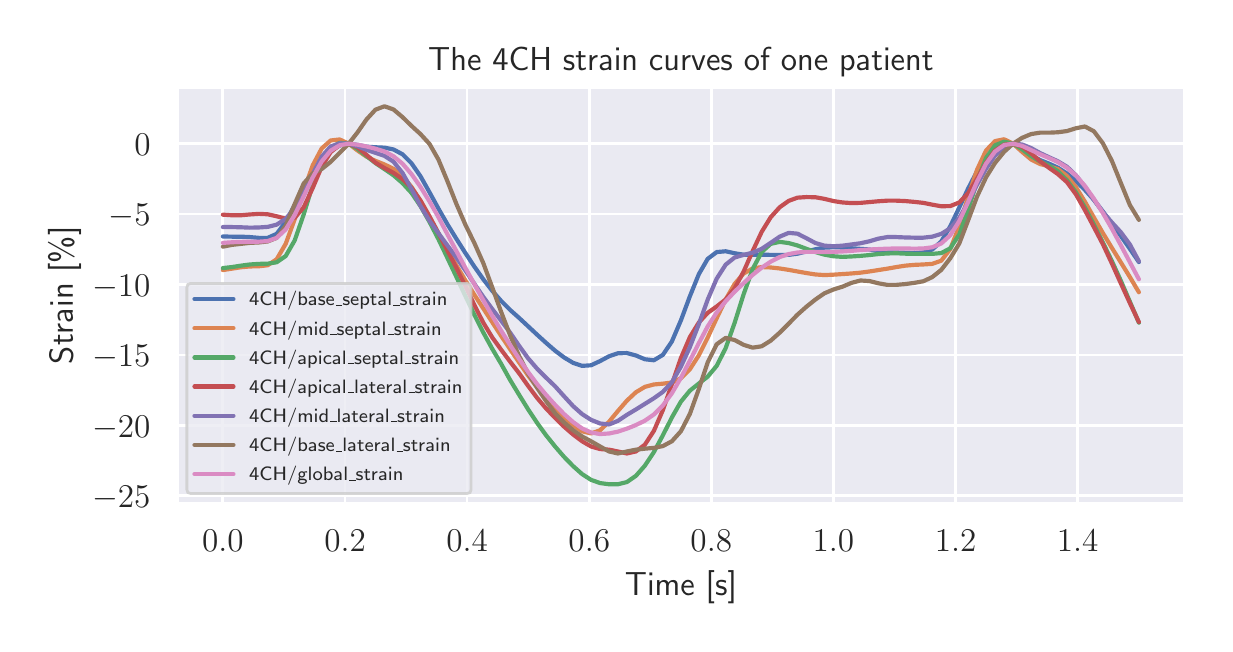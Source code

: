 \begingroup%
\makeatletter%
\begin{pgfpicture}%
\pgfpathrectangle{\pgfpointorigin}{\pgfqpoint{5.884in}{2.98in}}%
\pgfusepath{use as bounding box, clip}%
\begin{pgfscope}%
\pgfsetbuttcap%
\pgfsetmiterjoin%
\definecolor{currentfill}{rgb}{1.0,1.0,1.0}%
\pgfsetfillcolor{currentfill}%
\pgfsetlinewidth{0.0pt}%
\definecolor{currentstroke}{rgb}{1.0,1.0,1.0}%
\pgfsetstrokecolor{currentstroke}%
\pgfsetdash{}{0pt}%
\pgfpathmoveto{\pgfqpoint{0.0in}{0.0in}}%
\pgfpathlineto{\pgfqpoint{5.884in}{0.0in}}%
\pgfpathlineto{\pgfqpoint{5.884in}{2.98in}}%
\pgfpathlineto{\pgfqpoint{0.0in}{2.98in}}%
\pgfpathclose%
\pgfusepath{fill}%
\end{pgfscope}%
\begin{pgfscope}%
\pgfsetbuttcap%
\pgfsetmiterjoin%
\definecolor{currentfill}{rgb}{0.918,0.918,0.949}%
\pgfsetfillcolor{currentfill}%
\pgfsetlinewidth{0.0pt}%
\definecolor{currentstroke}{rgb}{0.0,0.0,0.0}%
\pgfsetstrokecolor{currentstroke}%
\pgfsetstrokeopacity{0.0}%
\pgfsetdash{}{0pt}%
\pgfpathmoveto{\pgfqpoint{0.747in}{0.602in}}%
\pgfpathlineto{\pgfqpoint{5.784in}{0.602in}}%
\pgfpathlineto{\pgfqpoint{5.784in}{2.681in}}%
\pgfpathlineto{\pgfqpoint{0.747in}{2.681in}}%
\pgfpathclose%
\pgfusepath{fill}%
\end{pgfscope}%
\begin{pgfscope}%
\pgfpathrectangle{\pgfqpoint{0.747in}{0.602in}}{\pgfqpoint{5.037in}{2.079in}}%
\pgfusepath{clip}%
\pgfsetroundcap%
\pgfsetroundjoin%
\pgfsetlinewidth{1.004pt}%
\definecolor{currentstroke}{rgb}{1.0,1.0,1.0}%
\pgfsetstrokecolor{currentstroke}%
\pgfsetdash{}{0pt}%
\pgfpathmoveto{\pgfqpoint{0.976in}{0.602in}}%
\pgfpathlineto{\pgfqpoint{0.976in}{2.681in}}%
\pgfusepath{stroke}%
\end{pgfscope}%
\begin{pgfscope}%
\definecolor{textcolor}{rgb}{0.15,0.15,0.15}%
\pgfsetstrokecolor{textcolor}%
\pgfsetfillcolor{textcolor}%
\pgftext[x=0.976in,y=0.47in,,top]{\color{textcolor}\sffamily\fontsize{12.0}{14.4}\selectfont \(\displaystyle 0.0\)}%
\end{pgfscope}%
\begin{pgfscope}%
\pgfpathrectangle{\pgfqpoint{0.747in}{0.602in}}{\pgfqpoint{5.037in}{2.079in}}%
\pgfusepath{clip}%
\pgfsetroundcap%
\pgfsetroundjoin%
\pgfsetlinewidth{1.004pt}%
\definecolor{currentstroke}{rgb}{1.0,1.0,1.0}%
\pgfsetstrokecolor{currentstroke}%
\pgfsetdash{}{0pt}%
\pgfpathmoveto{\pgfqpoint{1.587in}{0.602in}}%
\pgfpathlineto{\pgfqpoint{1.587in}{2.681in}}%
\pgfusepath{stroke}%
\end{pgfscope}%
\begin{pgfscope}%
\definecolor{textcolor}{rgb}{0.15,0.15,0.15}%
\pgfsetstrokecolor{textcolor}%
\pgfsetfillcolor{textcolor}%
\pgftext[x=1.587in,y=0.47in,,top]{\color{textcolor}\sffamily\fontsize{12.0}{14.4}\selectfont \(\displaystyle 0.2\)}%
\end{pgfscope}%
\begin{pgfscope}%
\pgfpathrectangle{\pgfqpoint{0.747in}{0.602in}}{\pgfqpoint{5.037in}{2.079in}}%
\pgfusepath{clip}%
\pgfsetroundcap%
\pgfsetroundjoin%
\pgfsetlinewidth{1.004pt}%
\definecolor{currentstroke}{rgb}{1.0,1.0,1.0}%
\pgfsetstrokecolor{currentstroke}%
\pgfsetdash{}{0pt}%
\pgfpathmoveto{\pgfqpoint{2.197in}{0.602in}}%
\pgfpathlineto{\pgfqpoint{2.197in}{2.681in}}%
\pgfusepath{stroke}%
\end{pgfscope}%
\begin{pgfscope}%
\definecolor{textcolor}{rgb}{0.15,0.15,0.15}%
\pgfsetstrokecolor{textcolor}%
\pgfsetfillcolor{textcolor}%
\pgftext[x=2.197in,y=0.47in,,top]{\color{textcolor}\sffamily\fontsize{12.0}{14.4}\selectfont \(\displaystyle 0.4\)}%
\end{pgfscope}%
\begin{pgfscope}%
\pgfpathrectangle{\pgfqpoint{0.747in}{0.602in}}{\pgfqpoint{5.037in}{2.079in}}%
\pgfusepath{clip}%
\pgfsetroundcap%
\pgfsetroundjoin%
\pgfsetlinewidth{1.004pt}%
\definecolor{currentstroke}{rgb}{1.0,1.0,1.0}%
\pgfsetstrokecolor{currentstroke}%
\pgfsetdash{}{0pt}%
\pgfpathmoveto{\pgfqpoint{2.808in}{0.602in}}%
\pgfpathlineto{\pgfqpoint{2.808in}{2.681in}}%
\pgfusepath{stroke}%
\end{pgfscope}%
\begin{pgfscope}%
\definecolor{textcolor}{rgb}{0.15,0.15,0.15}%
\pgfsetstrokecolor{textcolor}%
\pgfsetfillcolor{textcolor}%
\pgftext[x=2.808in,y=0.47in,,top]{\color{textcolor}\sffamily\fontsize{12.0}{14.4}\selectfont \(\displaystyle 0.6\)}%
\end{pgfscope}%
\begin{pgfscope}%
\pgfpathrectangle{\pgfqpoint{0.747in}{0.602in}}{\pgfqpoint{5.037in}{2.079in}}%
\pgfusepath{clip}%
\pgfsetroundcap%
\pgfsetroundjoin%
\pgfsetlinewidth{1.004pt}%
\definecolor{currentstroke}{rgb}{1.0,1.0,1.0}%
\pgfsetstrokecolor{currentstroke}%
\pgfsetdash{}{0pt}%
\pgfpathmoveto{\pgfqpoint{3.418in}{0.602in}}%
\pgfpathlineto{\pgfqpoint{3.418in}{2.681in}}%
\pgfusepath{stroke}%
\end{pgfscope}%
\begin{pgfscope}%
\definecolor{textcolor}{rgb}{0.15,0.15,0.15}%
\pgfsetstrokecolor{textcolor}%
\pgfsetfillcolor{textcolor}%
\pgftext[x=3.418in,y=0.47in,,top]{\color{textcolor}\sffamily\fontsize{12.0}{14.4}\selectfont \(\displaystyle 0.8\)}%
\end{pgfscope}%
\begin{pgfscope}%
\pgfpathrectangle{\pgfqpoint{0.747in}{0.602in}}{\pgfqpoint{5.037in}{2.079in}}%
\pgfusepath{clip}%
\pgfsetroundcap%
\pgfsetroundjoin%
\pgfsetlinewidth{1.004pt}%
\definecolor{currentstroke}{rgb}{1.0,1.0,1.0}%
\pgfsetstrokecolor{currentstroke}%
\pgfsetdash{}{0pt}%
\pgfpathmoveto{\pgfqpoint{4.029in}{0.602in}}%
\pgfpathlineto{\pgfqpoint{4.029in}{2.681in}}%
\pgfusepath{stroke}%
\end{pgfscope}%
\begin{pgfscope}%
\definecolor{textcolor}{rgb}{0.15,0.15,0.15}%
\pgfsetstrokecolor{textcolor}%
\pgfsetfillcolor{textcolor}%
\pgftext[x=4.029in,y=0.47in,,top]{\color{textcolor}\sffamily\fontsize{12.0}{14.4}\selectfont \(\displaystyle 1.0\)}%
\end{pgfscope}%
\begin{pgfscope}%
\pgfpathrectangle{\pgfqpoint{0.747in}{0.602in}}{\pgfqpoint{5.037in}{2.079in}}%
\pgfusepath{clip}%
\pgfsetroundcap%
\pgfsetroundjoin%
\pgfsetlinewidth{1.004pt}%
\definecolor{currentstroke}{rgb}{1.0,1.0,1.0}%
\pgfsetstrokecolor{currentstroke}%
\pgfsetdash{}{0pt}%
\pgfpathmoveto{\pgfqpoint{4.64in}{0.602in}}%
\pgfpathlineto{\pgfqpoint{4.64in}{2.681in}}%
\pgfusepath{stroke}%
\end{pgfscope}%
\begin{pgfscope}%
\definecolor{textcolor}{rgb}{0.15,0.15,0.15}%
\pgfsetstrokecolor{textcolor}%
\pgfsetfillcolor{textcolor}%
\pgftext[x=4.64in,y=0.47in,,top]{\color{textcolor}\sffamily\fontsize{12.0}{14.4}\selectfont \(\displaystyle 1.2\)}%
\end{pgfscope}%
\begin{pgfscope}%
\pgfpathrectangle{\pgfqpoint{0.747in}{0.602in}}{\pgfqpoint{5.037in}{2.079in}}%
\pgfusepath{clip}%
\pgfsetroundcap%
\pgfsetroundjoin%
\pgfsetlinewidth{1.004pt}%
\definecolor{currentstroke}{rgb}{1.0,1.0,1.0}%
\pgfsetstrokecolor{currentstroke}%
\pgfsetdash{}{0pt}%
\pgfpathmoveto{\pgfqpoint{5.25in}{0.602in}}%
\pgfpathlineto{\pgfqpoint{5.25in}{2.681in}}%
\pgfusepath{stroke}%
\end{pgfscope}%
\begin{pgfscope}%
\definecolor{textcolor}{rgb}{0.15,0.15,0.15}%
\pgfsetstrokecolor{textcolor}%
\pgfsetfillcolor{textcolor}%
\pgftext[x=5.25in,y=0.47in,,top]{\color{textcolor}\sffamily\fontsize{12.0}{14.4}\selectfont \(\displaystyle 1.4\)}%
\end{pgfscope}%
\begin{pgfscope}%
\definecolor{textcolor}{rgb}{0.15,0.15,0.15}%
\pgfsetstrokecolor{textcolor}%
\pgfsetfillcolor{textcolor}%
\pgftext[x=3.266in,y=0.267in,,top]{\color{textcolor}\sffamily\fontsize{12.0}{14.4}\selectfont Time [s]}%
\end{pgfscope}%
\begin{pgfscope}%
\pgfpathrectangle{\pgfqpoint{0.747in}{0.602in}}{\pgfqpoint{5.037in}{2.079in}}%
\pgfusepath{clip}%
\pgfsetroundcap%
\pgfsetroundjoin%
\pgfsetlinewidth{1.004pt}%
\definecolor{currentstroke}{rgb}{1.0,1.0,1.0}%
\pgfsetstrokecolor{currentstroke}%
\pgfsetdash{}{0pt}%
\pgfpathmoveto{\pgfqpoint{0.747in}{0.639in}}%
\pgfpathlineto{\pgfqpoint{5.784in}{0.639in}}%
\pgfusepath{stroke}%
\end{pgfscope}%
\begin{pgfscope}%
\definecolor{textcolor}{rgb}{0.15,0.15,0.15}%
\pgfsetstrokecolor{textcolor}%
\pgfsetfillcolor{textcolor}%
\pgftext[x=0.322in,y=0.581in,left,base]{\color{textcolor}\sffamily\fontsize{12.0}{14.4}\selectfont \(\displaystyle -25\)}%
\end{pgfscope}%
\begin{pgfscope}%
\pgfpathrectangle{\pgfqpoint{0.747in}{0.602in}}{\pgfqpoint{5.037in}{2.079in}}%
\pgfusepath{clip}%
\pgfsetroundcap%
\pgfsetroundjoin%
\pgfsetlinewidth{1.004pt}%
\definecolor{currentstroke}{rgb}{1.0,1.0,1.0}%
\pgfsetstrokecolor{currentstroke}%
\pgfsetdash{}{0pt}%
\pgfpathmoveto{\pgfqpoint{0.747in}{0.991in}}%
\pgfpathlineto{\pgfqpoint{5.784in}{0.991in}}%
\pgfusepath{stroke}%
\end{pgfscope}%
\begin{pgfscope}%
\definecolor{textcolor}{rgb}{0.15,0.15,0.15}%
\pgfsetstrokecolor{textcolor}%
\pgfsetfillcolor{textcolor}%
\pgftext[x=0.322in,y=0.933in,left,base]{\color{textcolor}\sffamily\fontsize{12.0}{14.4}\selectfont \(\displaystyle -20\)}%
\end{pgfscope}%
\begin{pgfscope}%
\pgfpathrectangle{\pgfqpoint{0.747in}{0.602in}}{\pgfqpoint{5.037in}{2.079in}}%
\pgfusepath{clip}%
\pgfsetroundcap%
\pgfsetroundjoin%
\pgfsetlinewidth{1.004pt}%
\definecolor{currentstroke}{rgb}{1.0,1.0,1.0}%
\pgfsetstrokecolor{currentstroke}%
\pgfsetdash{}{0pt}%
\pgfpathmoveto{\pgfqpoint{0.747in}{1.343in}}%
\pgfpathlineto{\pgfqpoint{5.784in}{1.343in}}%
\pgfusepath{stroke}%
\end{pgfscope}%
\begin{pgfscope}%
\definecolor{textcolor}{rgb}{0.15,0.15,0.15}%
\pgfsetstrokecolor{textcolor}%
\pgfsetfillcolor{textcolor}%
\pgftext[x=0.322in,y=1.286in,left,base]{\color{textcolor}\sffamily\fontsize{12.0}{14.4}\selectfont \(\displaystyle -15\)}%
\end{pgfscope}%
\begin{pgfscope}%
\pgfpathrectangle{\pgfqpoint{0.747in}{0.602in}}{\pgfqpoint{5.037in}{2.079in}}%
\pgfusepath{clip}%
\pgfsetroundcap%
\pgfsetroundjoin%
\pgfsetlinewidth{1.004pt}%
\definecolor{currentstroke}{rgb}{1.0,1.0,1.0}%
\pgfsetstrokecolor{currentstroke}%
\pgfsetdash{}{0pt}%
\pgfpathmoveto{\pgfqpoint{0.747in}{1.696in}}%
\pgfpathlineto{\pgfqpoint{5.784in}{1.696in}}%
\pgfusepath{stroke}%
\end{pgfscope}%
\begin{pgfscope}%
\definecolor{textcolor}{rgb}{0.15,0.15,0.15}%
\pgfsetstrokecolor{textcolor}%
\pgfsetfillcolor{textcolor}%
\pgftext[x=0.322in,y=1.638in,left,base]{\color{textcolor}\sffamily\fontsize{12.0}{14.4}\selectfont \(\displaystyle -10\)}%
\end{pgfscope}%
\begin{pgfscope}%
\pgfpathrectangle{\pgfqpoint{0.747in}{0.602in}}{\pgfqpoint{5.037in}{2.079in}}%
\pgfusepath{clip}%
\pgfsetroundcap%
\pgfsetroundjoin%
\pgfsetlinewidth{1.004pt}%
\definecolor{currentstroke}{rgb}{1.0,1.0,1.0}%
\pgfsetstrokecolor{currentstroke}%
\pgfsetdash{}{0pt}%
\pgfpathmoveto{\pgfqpoint{0.747in}{2.048in}}%
\pgfpathlineto{\pgfqpoint{5.784in}{2.048in}}%
\pgfusepath{stroke}%
\end{pgfscope}%
\begin{pgfscope}%
\definecolor{textcolor}{rgb}{0.15,0.15,0.15}%
\pgfsetstrokecolor{textcolor}%
\pgfsetfillcolor{textcolor}%
\pgftext[x=0.404in,y=1.99in,left,base]{\color{textcolor}\sffamily\fontsize{12.0}{14.4}\selectfont \(\displaystyle -5\)}%
\end{pgfscope}%
\begin{pgfscope}%
\pgfpathrectangle{\pgfqpoint{0.747in}{0.602in}}{\pgfqpoint{5.037in}{2.079in}}%
\pgfusepath{clip}%
\pgfsetroundcap%
\pgfsetroundjoin%
\pgfsetlinewidth{1.004pt}%
\definecolor{currentstroke}{rgb}{1.0,1.0,1.0}%
\pgfsetstrokecolor{currentstroke}%
\pgfsetdash{}{0pt}%
\pgfpathmoveto{\pgfqpoint{0.747in}{2.4in}}%
\pgfpathlineto{\pgfqpoint{5.784in}{2.4in}}%
\pgfusepath{stroke}%
\end{pgfscope}%
\begin{pgfscope}%
\definecolor{textcolor}{rgb}{0.15,0.15,0.15}%
\pgfsetstrokecolor{textcolor}%
\pgfsetfillcolor{textcolor}%
\pgftext[x=0.533in,y=2.342in,left,base]{\color{textcolor}\sffamily\fontsize{12.0}{14.4}\selectfont \(\displaystyle 0\)}%
\end{pgfscope}%
\begin{pgfscope}%
\definecolor{textcolor}{rgb}{0.15,0.15,0.15}%
\pgfsetstrokecolor{textcolor}%
\pgfsetfillcolor{textcolor}%
\pgftext[x=0.267in,y=1.642in,,bottom,rotate=90.0]{\color{textcolor}\sffamily\fontsize{12.0}{14.4}\selectfont Strain [\%]}%
\end{pgfscope}%
\begin{pgfscope}%
\pgfpathrectangle{\pgfqpoint{0.747in}{0.602in}}{\pgfqpoint{5.037in}{2.079in}}%
\pgfusepath{clip}%
\pgfsetroundcap%
\pgfsetroundjoin%
\pgfsetlinewidth{1.506pt}%
\definecolor{currentstroke}{rgb}{0.298,0.447,0.69}%
\pgfsetstrokecolor{currentstroke}%
\pgfsetdash{}{0pt}%
\pgfpathmoveto{\pgfqpoint{0.976in}{1.936in}}%
\pgfpathlineto{\pgfqpoint{1.021in}{1.935in}}%
\pgfpathlineto{\pgfqpoint{1.066in}{1.935in}}%
\pgfpathlineto{\pgfqpoint{1.111in}{1.933in}}%
\pgfpathlineto{\pgfqpoint{1.156in}{1.929in}}%
\pgfpathlineto{\pgfqpoint{1.2in}{1.929in}}%
\pgfpathlineto{\pgfqpoint{1.245in}{1.949in}}%
\pgfpathlineto{\pgfqpoint{1.29in}{2.009in}}%
\pgfpathlineto{\pgfqpoint{1.335in}{2.093in}}%
\pgfpathlineto{\pgfqpoint{1.38in}{2.177in}}%
\pgfpathlineto{\pgfqpoint{1.425in}{2.254in}}%
\pgfpathlineto{\pgfqpoint{1.47in}{2.319in}}%
\pgfpathlineto{\pgfqpoint{1.515in}{2.365in}}%
\pgfpathlineto{\pgfqpoint{1.56in}{2.391in}}%
\pgfpathlineto{\pgfqpoint{1.605in}{2.4in}}%
\pgfpathlineto{\pgfqpoint{1.649in}{2.394in}}%
\pgfpathlineto{\pgfqpoint{1.694in}{2.385in}}%
\pgfpathlineto{\pgfqpoint{1.739in}{2.382in}}%
\pgfpathlineto{\pgfqpoint{1.784in}{2.38in}}%
\pgfpathlineto{\pgfqpoint{1.829in}{2.371in}}%
\pgfpathlineto{\pgfqpoint{1.874in}{2.347in}}%
\pgfpathlineto{\pgfqpoint{1.919in}{2.302in}}%
\pgfpathlineto{\pgfqpoint{1.964in}{2.237in}}%
\pgfpathlineto{\pgfqpoint{2.009in}{2.157in}}%
\pgfpathlineto{\pgfqpoint{2.054in}{2.075in}}%
\pgfpathlineto{\pgfqpoint{2.098in}{1.998in}}%
\pgfpathlineto{\pgfqpoint{2.143in}{1.925in}}%
\pgfpathlineto{\pgfqpoint{2.188in}{1.854in}}%
\pgfpathlineto{\pgfqpoint{2.233in}{1.786in}}%
\pgfpathlineto{\pgfqpoint{2.278in}{1.722in}}%
\pgfpathlineto{\pgfqpoint{2.323in}{1.664in}}%
\pgfpathlineto{\pgfqpoint{2.368in}{1.613in}}%
\pgfpathlineto{\pgfqpoint{2.413in}{1.568in}}%
\pgfpathlineto{\pgfqpoint{2.458in}{1.528in}}%
\pgfpathlineto{\pgfqpoint{2.502in}{1.487in}}%
\pgfpathlineto{\pgfqpoint{2.547in}{1.445in}}%
\pgfpathlineto{\pgfqpoint{2.592in}{1.404in}}%
\pgfpathlineto{\pgfqpoint{2.637in}{1.365in}}%
\pgfpathlineto{\pgfqpoint{2.682in}{1.331in}}%
\pgfpathlineto{\pgfqpoint{2.727in}{1.304in}}%
\pgfpathlineto{\pgfqpoint{2.772in}{1.289in}}%
\pgfpathlineto{\pgfqpoint{2.817in}{1.292in}}%
\pgfpathlineto{\pgfqpoint{2.862in}{1.313in}}%
\pgfpathlineto{\pgfqpoint{2.907in}{1.337in}}%
\pgfpathlineto{\pgfqpoint{2.951in}{1.352in}}%
\pgfpathlineto{\pgfqpoint{2.996in}{1.353in}}%
\pgfpathlineto{\pgfqpoint{3.041in}{1.341in}}%
\pgfpathlineto{\pgfqpoint{3.086in}{1.322in}}%
\pgfpathlineto{\pgfqpoint{3.131in}{1.317in}}%
\pgfpathlineto{\pgfqpoint{3.176in}{1.344in}}%
\pgfpathlineto{\pgfqpoint{3.221in}{1.411in}}%
\pgfpathlineto{\pgfqpoint{3.266in}{1.516in}}%
\pgfpathlineto{\pgfqpoint{3.311in}{1.637in}}%
\pgfpathlineto{\pgfqpoint{3.356in}{1.748in}}%
\pgfpathlineto{\pgfqpoint{3.4in}{1.824in}}%
\pgfpathlineto{\pgfqpoint{3.445in}{1.858in}}%
\pgfpathlineto{\pgfqpoint{3.49in}{1.862in}}%
\pgfpathlineto{\pgfqpoint{3.535in}{1.852in}}%
\pgfpathlineto{\pgfqpoint{3.58in}{1.845in}}%
\pgfpathlineto{\pgfqpoint{3.625in}{1.845in}}%
\pgfpathlineto{\pgfqpoint{3.67in}{1.845in}}%
\pgfpathlineto{\pgfqpoint{3.715in}{1.844in}}%
\pgfpathlineto{\pgfqpoint{3.76in}{1.843in}}%
\pgfpathlineto{\pgfqpoint{3.805in}{1.844in}}%
\pgfpathlineto{\pgfqpoint{3.849in}{1.85in}}%
\pgfpathlineto{\pgfqpoint{3.894in}{1.861in}}%
\pgfpathlineto{\pgfqpoint{3.939in}{1.872in}}%
\pgfpathlineto{\pgfqpoint{3.984in}{1.88in}}%
\pgfpathlineto{\pgfqpoint{4.029in}{1.882in}}%
\pgfpathlineto{\pgfqpoint{4.074in}{1.881in}}%
\pgfpathlineto{\pgfqpoint{4.119in}{1.877in}}%
\pgfpathlineto{\pgfqpoint{4.164in}{1.874in}}%
\pgfpathlineto{\pgfqpoint{4.209in}{1.871in}}%
\pgfpathlineto{\pgfqpoint{4.253in}{1.862in}}%
\pgfpathlineto{\pgfqpoint{4.298in}{1.856in}}%
\pgfpathlineto{\pgfqpoint{4.343in}{1.856in}}%
\pgfpathlineto{\pgfqpoint{4.388in}{1.854in}}%
\pgfpathlineto{\pgfqpoint{4.433in}{1.852in}}%
\pgfpathlineto{\pgfqpoint{4.478in}{1.856in}}%
\pgfpathlineto{\pgfqpoint{4.523in}{1.871in}}%
\pgfpathlineto{\pgfqpoint{4.568in}{1.911in}}%
\pgfpathlineto{\pgfqpoint{4.613in}{1.987in}}%
\pgfpathlineto{\pgfqpoint{4.658in}{2.081in}}%
\pgfpathlineto{\pgfqpoint{4.702in}{2.175in}}%
\pgfpathlineto{\pgfqpoint{4.747in}{2.262in}}%
\pgfpathlineto{\pgfqpoint{4.792in}{2.332in}}%
\pgfpathlineto{\pgfqpoint{4.837in}{2.374in}}%
\pgfpathlineto{\pgfqpoint{4.882in}{2.397in}}%
\pgfpathlineto{\pgfqpoint{4.927in}{2.4in}}%
\pgfpathlineto{\pgfqpoint{4.972in}{2.376in}}%
\pgfpathlineto{\pgfqpoint{5.017in}{2.343in}}%
\pgfpathlineto{\pgfqpoint{5.062in}{2.318in}}%
\pgfpathlineto{\pgfqpoint{5.107in}{2.3in}}%
\pgfpathlineto{\pgfqpoint{5.151in}{2.28in}}%
\pgfpathlineto{\pgfqpoint{5.196in}{2.251in}}%
\pgfpathlineto{\pgfqpoint{5.241in}{2.213in}}%
\pgfpathlineto{\pgfqpoint{5.286in}{2.169in}}%
\pgfpathlineto{\pgfqpoint{5.331in}{2.119in}}%
\pgfpathlineto{\pgfqpoint{5.376in}{2.061in}}%
\pgfpathlineto{\pgfqpoint{5.421in}{2.0in}}%
\pgfpathlineto{\pgfqpoint{5.466in}{1.938in}}%
\pgfpathlineto{\pgfqpoint{5.511in}{1.874in}}%
\pgfpathlineto{\pgfqpoint{5.556in}{1.808in}}%
\pgfusepath{stroke}%
\end{pgfscope}%
\begin{pgfscope}%
\pgfpathrectangle{\pgfqpoint{0.747in}{0.602in}}{\pgfqpoint{5.037in}{2.079in}}%
\pgfusepath{clip}%
\pgfsetroundcap%
\pgfsetroundjoin%
\pgfsetlinewidth{1.506pt}%
\definecolor{currentstroke}{rgb}{0.867,0.518,0.322}%
\pgfsetstrokecolor{currentstroke}%
\pgfsetdash{}{0pt}%
\pgfpathmoveto{\pgfqpoint{0.976in}{1.768in}}%
\pgfpathlineto{\pgfqpoint{1.021in}{1.775in}}%
\pgfpathlineto{\pgfqpoint{1.066in}{1.782in}}%
\pgfpathlineto{\pgfqpoint{1.111in}{1.786in}}%
\pgfpathlineto{\pgfqpoint{1.156in}{1.787in}}%
\pgfpathlineto{\pgfqpoint{1.2in}{1.792in}}%
\pgfpathlineto{\pgfqpoint{1.245in}{1.822in}}%
\pgfpathlineto{\pgfqpoint{1.29in}{1.899in}}%
\pgfpathlineto{\pgfqpoint{1.335in}{2.022in}}%
\pgfpathlineto{\pgfqpoint{1.38in}{2.164in}}%
\pgfpathlineto{\pgfqpoint{1.425in}{2.291in}}%
\pgfpathlineto{\pgfqpoint{1.47in}{2.376in}}%
\pgfpathlineto{\pgfqpoint{1.515in}{2.416in}}%
\pgfpathlineto{\pgfqpoint{1.56in}{2.421in}}%
\pgfpathlineto{\pgfqpoint{1.605in}{2.4in}}%
\pgfpathlineto{\pgfqpoint{1.649in}{2.366in}}%
\pgfpathlineto{\pgfqpoint{1.694in}{2.335in}}%
\pgfpathlineto{\pgfqpoint{1.739in}{2.314in}}%
\pgfpathlineto{\pgfqpoint{1.784in}{2.296in}}%
\pgfpathlineto{\pgfqpoint{1.829in}{2.274in}}%
\pgfpathlineto{\pgfqpoint{1.874in}{2.238in}}%
\pgfpathlineto{\pgfqpoint{1.919in}{2.184in}}%
\pgfpathlineto{\pgfqpoint{1.964in}{2.113in}}%
\pgfpathlineto{\pgfqpoint{2.009in}{2.033in}}%
\pgfpathlineto{\pgfqpoint{2.054in}{1.951in}}%
\pgfpathlineto{\pgfqpoint{2.098in}{1.87in}}%
\pgfpathlineto{\pgfqpoint{2.143in}{1.792in}}%
\pgfpathlineto{\pgfqpoint{2.188in}{1.717in}}%
\pgfpathlineto{\pgfqpoint{2.233in}{1.645in}}%
\pgfpathlineto{\pgfqpoint{2.278in}{1.576in}}%
\pgfpathlineto{\pgfqpoint{2.323in}{1.507in}}%
\pgfpathlineto{\pgfqpoint{2.368in}{1.438in}}%
\pgfpathlineto{\pgfqpoint{2.413in}{1.371in}}%
\pgfpathlineto{\pgfqpoint{2.458in}{1.305in}}%
\pgfpathlineto{\pgfqpoint{2.502in}{1.241in}}%
\pgfpathlineto{\pgfqpoint{2.547in}{1.182in}}%
\pgfpathlineto{\pgfqpoint{2.592in}{1.128in}}%
\pgfpathlineto{\pgfqpoint{2.637in}{1.077in}}%
\pgfpathlineto{\pgfqpoint{2.682in}{1.031in}}%
\pgfpathlineto{\pgfqpoint{2.727in}{0.991in}}%
\pgfpathlineto{\pgfqpoint{2.772in}{0.962in}}%
\pgfpathlineto{\pgfqpoint{2.817in}{0.951in}}%
\pgfpathlineto{\pgfqpoint{2.862in}{0.967in}}%
\pgfpathlineto{\pgfqpoint{2.907in}{1.01in}}%
\pgfpathlineto{\pgfqpoint{2.951in}{1.063in}}%
\pgfpathlineto{\pgfqpoint{2.996in}{1.115in}}%
\pgfpathlineto{\pgfqpoint{3.041in}{1.157in}}%
\pgfpathlineto{\pgfqpoint{3.086in}{1.184in}}%
\pgfpathlineto{\pgfqpoint{3.131in}{1.196in}}%
\pgfpathlineto{\pgfqpoint{3.176in}{1.2in}}%
\pgfpathlineto{\pgfqpoint{3.221in}{1.206in}}%
\pgfpathlineto{\pgfqpoint{3.266in}{1.227in}}%
\pgfpathlineto{\pgfqpoint{3.311in}{1.272in}}%
\pgfpathlineto{\pgfqpoint{3.356in}{1.342in}}%
\pgfpathlineto{\pgfqpoint{3.4in}{1.43in}}%
\pgfpathlineto{\pgfqpoint{3.445in}{1.527in}}%
\pgfpathlineto{\pgfqpoint{3.49in}{1.621in}}%
\pgfpathlineto{\pgfqpoint{3.535in}{1.699in}}%
\pgfpathlineto{\pgfqpoint{3.58in}{1.751in}}%
\pgfpathlineto{\pgfqpoint{3.625in}{1.776in}}%
\pgfpathlineto{\pgfqpoint{3.67in}{1.783in}}%
\pgfpathlineto{\pgfqpoint{3.715in}{1.781in}}%
\pgfpathlineto{\pgfqpoint{3.76in}{1.776in}}%
\pgfpathlineto{\pgfqpoint{3.805in}{1.769in}}%
\pgfpathlineto{\pgfqpoint{3.849in}{1.761in}}%
\pgfpathlineto{\pgfqpoint{3.894in}{1.753in}}%
\pgfpathlineto{\pgfqpoint{3.939in}{1.746in}}%
\pgfpathlineto{\pgfqpoint{3.984in}{1.743in}}%
\pgfpathlineto{\pgfqpoint{4.029in}{1.745in}}%
\pgfpathlineto{\pgfqpoint{4.074in}{1.748in}}%
\pgfpathlineto{\pgfqpoint{4.119in}{1.751in}}%
\pgfpathlineto{\pgfqpoint{4.164in}{1.755in}}%
\pgfpathlineto{\pgfqpoint{4.209in}{1.761in}}%
\pgfpathlineto{\pgfqpoint{4.253in}{1.768in}}%
\pgfpathlineto{\pgfqpoint{4.298in}{1.775in}}%
\pgfpathlineto{\pgfqpoint{4.343in}{1.783in}}%
\pgfpathlineto{\pgfqpoint{4.388in}{1.79in}}%
\pgfpathlineto{\pgfqpoint{4.433in}{1.794in}}%
\pgfpathlineto{\pgfqpoint{4.478in}{1.796in}}%
\pgfpathlineto{\pgfqpoint{4.523in}{1.799in}}%
\pgfpathlineto{\pgfqpoint{4.568in}{1.815in}}%
\pgfpathlineto{\pgfqpoint{4.613in}{1.873in}}%
\pgfpathlineto{\pgfqpoint{4.658in}{1.988in}}%
\pgfpathlineto{\pgfqpoint{4.702in}{2.134in}}%
\pgfpathlineto{\pgfqpoint{4.747in}{2.27in}}%
\pgfpathlineto{\pgfqpoint{4.792in}{2.366in}}%
\pgfpathlineto{\pgfqpoint{4.837in}{2.413in}}%
\pgfpathlineto{\pgfqpoint{4.882in}{2.422in}}%
\pgfpathlineto{\pgfqpoint{4.927in}{2.4in}}%
\pgfpathlineto{\pgfqpoint{4.972in}{2.359in}}%
\pgfpathlineto{\pgfqpoint{5.017in}{2.321in}}%
\pgfpathlineto{\pgfqpoint{5.062in}{2.298in}}%
\pgfpathlineto{\pgfqpoint{5.107in}{2.287in}}%
\pgfpathlineto{\pgfqpoint{5.151in}{2.273in}}%
\pgfpathlineto{\pgfqpoint{5.196in}{2.239in}}%
\pgfpathlineto{\pgfqpoint{5.241in}{2.183in}}%
\pgfpathlineto{\pgfqpoint{5.286in}{2.11in}}%
\pgfpathlineto{\pgfqpoint{5.331in}{2.031in}}%
\pgfpathlineto{\pgfqpoint{5.376in}{1.953in}}%
\pgfpathlineto{\pgfqpoint{5.421in}{1.879in}}%
\pgfpathlineto{\pgfqpoint{5.466in}{1.806in}}%
\pgfpathlineto{\pgfqpoint{5.511in}{1.733in}}%
\pgfpathlineto{\pgfqpoint{5.556in}{1.657in}}%
\pgfusepath{stroke}%
\end{pgfscope}%
\begin{pgfscope}%
\pgfpathrectangle{\pgfqpoint{0.747in}{0.602in}}{\pgfqpoint{5.037in}{2.079in}}%
\pgfusepath{clip}%
\pgfsetroundcap%
\pgfsetroundjoin%
\pgfsetlinewidth{1.506pt}%
\definecolor{currentstroke}{rgb}{0.333,0.659,0.408}%
\pgfsetstrokecolor{currentstroke}%
\pgfsetdash{}{0pt}%
\pgfpathmoveto{\pgfqpoint{0.976in}{1.778in}}%
\pgfpathlineto{\pgfqpoint{1.021in}{1.783in}}%
\pgfpathlineto{\pgfqpoint{1.066in}{1.79in}}%
\pgfpathlineto{\pgfqpoint{1.111in}{1.796in}}%
\pgfpathlineto{\pgfqpoint{1.156in}{1.799in}}%
\pgfpathlineto{\pgfqpoint{1.2in}{1.8in}}%
\pgfpathlineto{\pgfqpoint{1.245in}{1.807in}}%
\pgfpathlineto{\pgfqpoint{1.29in}{1.838in}}%
\pgfpathlineto{\pgfqpoint{1.335in}{1.916in}}%
\pgfpathlineto{\pgfqpoint{1.38in}{2.046in}}%
\pgfpathlineto{\pgfqpoint{1.425in}{2.193in}}%
\pgfpathlineto{\pgfqpoint{1.47in}{2.312in}}%
\pgfpathlineto{\pgfqpoint{1.515in}{2.38in}}%
\pgfpathlineto{\pgfqpoint{1.56in}{2.404in}}%
\pgfpathlineto{\pgfqpoint{1.605in}{2.4in}}%
\pgfpathlineto{\pgfqpoint{1.649in}{2.374in}}%
\pgfpathlineto{\pgfqpoint{1.694in}{2.338in}}%
\pgfpathlineto{\pgfqpoint{1.739in}{2.303in}}%
\pgfpathlineto{\pgfqpoint{1.784in}{2.273in}}%
\pgfpathlineto{\pgfqpoint{1.829in}{2.242in}}%
\pgfpathlineto{\pgfqpoint{1.874in}{2.203in}}%
\pgfpathlineto{\pgfqpoint{1.919in}{2.154in}}%
\pgfpathlineto{\pgfqpoint{1.964in}{2.088in}}%
\pgfpathlineto{\pgfqpoint{2.009in}{2.009in}}%
\pgfpathlineto{\pgfqpoint{2.054in}{1.922in}}%
\pgfpathlineto{\pgfqpoint{2.098in}{1.83in}}%
\pgfpathlineto{\pgfqpoint{2.143in}{1.735in}}%
\pgfpathlineto{\pgfqpoint{2.188in}{1.639in}}%
\pgfpathlineto{\pgfqpoint{2.233in}{1.545in}}%
\pgfpathlineto{\pgfqpoint{2.278in}{1.456in}}%
\pgfpathlineto{\pgfqpoint{2.323in}{1.374in}}%
\pgfpathlineto{\pgfqpoint{2.368in}{1.298in}}%
\pgfpathlineto{\pgfqpoint{2.413in}{1.217in}}%
\pgfpathlineto{\pgfqpoint{2.458in}{1.143in}}%
\pgfpathlineto{\pgfqpoint{2.502in}{1.072in}}%
\pgfpathlineto{\pgfqpoint{2.547in}{1.004in}}%
\pgfpathlineto{\pgfqpoint{2.592in}{0.942in}}%
\pgfpathlineto{\pgfqpoint{2.637in}{0.886in}}%
\pgfpathlineto{\pgfqpoint{2.682in}{0.834in}}%
\pgfpathlineto{\pgfqpoint{2.727in}{0.788in}}%
\pgfpathlineto{\pgfqpoint{2.772in}{0.748in}}%
\pgfpathlineto{\pgfqpoint{2.817in}{0.719in}}%
\pgfpathlineto{\pgfqpoint{2.862in}{0.703in}}%
\pgfpathlineto{\pgfqpoint{2.907in}{0.697in}}%
\pgfpathlineto{\pgfqpoint{2.951in}{0.697in}}%
\pgfpathlineto{\pgfqpoint{2.996in}{0.708in}}%
\pgfpathlineto{\pgfqpoint{3.041in}{0.739in}}%
\pgfpathlineto{\pgfqpoint{3.086in}{0.79in}}%
\pgfpathlineto{\pgfqpoint{3.131in}{0.858in}}%
\pgfpathlineto{\pgfqpoint{3.176in}{0.942in}}%
\pgfpathlineto{\pgfqpoint{3.221in}{1.031in}}%
\pgfpathlineto{\pgfqpoint{3.266in}{1.11in}}%
\pgfpathlineto{\pgfqpoint{3.311in}{1.165in}}%
\pgfpathlineto{\pgfqpoint{3.356in}{1.201in}}%
\pgfpathlineto{\pgfqpoint{3.4in}{1.235in}}%
\pgfpathlineto{\pgfqpoint{3.445in}{1.289in}}%
\pgfpathlineto{\pgfqpoint{3.49in}{1.378in}}%
\pgfpathlineto{\pgfqpoint{3.535in}{1.505in}}%
\pgfpathlineto{\pgfqpoint{3.58in}{1.648in}}%
\pgfpathlineto{\pgfqpoint{3.625in}{1.773in}}%
\pgfpathlineto{\pgfqpoint{3.67in}{1.858in}}%
\pgfpathlineto{\pgfqpoint{3.715in}{1.899in}}%
\pgfpathlineto{\pgfqpoint{3.76in}{1.909in}}%
\pgfpathlineto{\pgfqpoint{3.805in}{1.903in}}%
\pgfpathlineto{\pgfqpoint{3.849in}{1.891in}}%
\pgfpathlineto{\pgfqpoint{3.894in}{1.874in}}%
\pgfpathlineto{\pgfqpoint{3.939in}{1.858in}}%
\pgfpathlineto{\pgfqpoint{3.984in}{1.845in}}%
\pgfpathlineto{\pgfqpoint{4.029in}{1.837in}}%
\pgfpathlineto{\pgfqpoint{4.074in}{1.834in}}%
\pgfpathlineto{\pgfqpoint{4.119in}{1.836in}}%
\pgfpathlineto{\pgfqpoint{4.164in}{1.839in}}%
\pgfpathlineto{\pgfqpoint{4.209in}{1.843in}}%
\pgfpathlineto{\pgfqpoint{4.253in}{1.848in}}%
\pgfpathlineto{\pgfqpoint{4.298in}{1.851in}}%
\pgfpathlineto{\pgfqpoint{4.343in}{1.852in}}%
\pgfpathlineto{\pgfqpoint{4.388in}{1.85in}}%
\pgfpathlineto{\pgfqpoint{4.433in}{1.849in}}%
\pgfpathlineto{\pgfqpoint{4.478in}{1.849in}}%
\pgfpathlineto{\pgfqpoint{4.523in}{1.849in}}%
\pgfpathlineto{\pgfqpoint{4.568in}{1.853in}}%
\pgfpathlineto{\pgfqpoint{4.613in}{1.877in}}%
\pgfpathlineto{\pgfqpoint{4.658in}{1.946in}}%
\pgfpathlineto{\pgfqpoint{4.702in}{2.068in}}%
\pgfpathlineto{\pgfqpoint{4.747in}{2.212in}}%
\pgfpathlineto{\pgfqpoint{4.792in}{2.329in}}%
\pgfpathlineto{\pgfqpoint{4.837in}{2.392in}}%
\pgfpathlineto{\pgfqpoint{4.882in}{2.41in}}%
\pgfpathlineto{\pgfqpoint{4.927in}{2.4in}}%
\pgfpathlineto{\pgfqpoint{4.972in}{2.372in}}%
\pgfpathlineto{\pgfqpoint{5.017in}{2.338in}}%
\pgfpathlineto{\pgfqpoint{5.062in}{2.311in}}%
\pgfpathlineto{\pgfqpoint{5.107in}{2.29in}}%
\pgfpathlineto{\pgfqpoint{5.151in}{2.262in}}%
\pgfpathlineto{\pgfqpoint{5.196in}{2.218in}}%
\pgfpathlineto{\pgfqpoint{5.241in}{2.157in}}%
\pgfpathlineto{\pgfqpoint{5.286in}{2.081in}}%
\pgfpathlineto{\pgfqpoint{5.331in}{1.996in}}%
\pgfpathlineto{\pgfqpoint{5.376in}{1.906in}}%
\pgfpathlineto{\pgfqpoint{5.421in}{1.813in}}%
\pgfpathlineto{\pgfqpoint{5.466in}{1.714in}}%
\pgfpathlineto{\pgfqpoint{5.511in}{1.61in}}%
\pgfpathlineto{\pgfqpoint{5.556in}{1.505in}}%
\pgfusepath{stroke}%
\end{pgfscope}%
\begin{pgfscope}%
\pgfpathrectangle{\pgfqpoint{0.747in}{0.602in}}{\pgfqpoint{5.037in}{2.079in}}%
\pgfusepath{clip}%
\pgfsetroundcap%
\pgfsetroundjoin%
\pgfsetlinewidth{1.506pt}%
\definecolor{currentstroke}{rgb}{0.769,0.306,0.322}%
\pgfsetstrokecolor{currentstroke}%
\pgfsetdash{}{0pt}%
\pgfpathmoveto{\pgfqpoint{0.976in}{2.045in}}%
\pgfpathlineto{\pgfqpoint{1.021in}{2.042in}}%
\pgfpathlineto{\pgfqpoint{1.066in}{2.042in}}%
\pgfpathlineto{\pgfqpoint{1.111in}{2.046in}}%
\pgfpathlineto{\pgfqpoint{1.156in}{2.049in}}%
\pgfpathlineto{\pgfqpoint{1.2in}{2.047in}}%
\pgfpathlineto{\pgfqpoint{1.245in}{2.037in}}%
\pgfpathlineto{\pgfqpoint{1.29in}{2.025in}}%
\pgfpathlineto{\pgfqpoint{1.335in}{2.029in}}%
\pgfpathlineto{\pgfqpoint{1.38in}{2.082in}}%
\pgfpathlineto{\pgfqpoint{1.425in}{2.178in}}%
\pgfpathlineto{\pgfqpoint{1.47in}{2.284in}}%
\pgfpathlineto{\pgfqpoint{1.515in}{2.358in}}%
\pgfpathlineto{\pgfqpoint{1.56in}{2.393in}}%
\pgfpathlineto{\pgfqpoint{1.605in}{2.4in}}%
\pgfpathlineto{\pgfqpoint{1.649in}{2.382in}}%
\pgfpathlineto{\pgfqpoint{1.694in}{2.344in}}%
\pgfpathlineto{\pgfqpoint{1.739in}{2.305in}}%
\pgfpathlineto{\pgfqpoint{1.784in}{2.278in}}%
\pgfpathlineto{\pgfqpoint{1.829in}{2.254in}}%
\pgfpathlineto{\pgfqpoint{1.874in}{2.223in}}%
\pgfpathlineto{\pgfqpoint{1.919in}{2.18in}}%
\pgfpathlineto{\pgfqpoint{1.964in}{2.116in}}%
\pgfpathlineto{\pgfqpoint{2.009in}{2.037in}}%
\pgfpathlineto{\pgfqpoint{2.054in}{1.952in}}%
\pgfpathlineto{\pgfqpoint{2.098in}{1.867in}}%
\pgfpathlineto{\pgfqpoint{2.143in}{1.78in}}%
\pgfpathlineto{\pgfqpoint{2.188in}{1.689in}}%
\pgfpathlineto{\pgfqpoint{2.233in}{1.594in}}%
\pgfpathlineto{\pgfqpoint{2.278in}{1.505in}}%
\pgfpathlineto{\pgfqpoint{2.323in}{1.431in}}%
\pgfpathlineto{\pgfqpoint{2.368in}{1.369in}}%
\pgfpathlineto{\pgfqpoint{2.413in}{1.309in}}%
\pgfpathlineto{\pgfqpoint{2.458in}{1.251in}}%
\pgfpathlineto{\pgfqpoint{2.502in}{1.189in}}%
\pgfpathlineto{\pgfqpoint{2.547in}{1.129in}}%
\pgfpathlineto{\pgfqpoint{2.592in}{1.076in}}%
\pgfpathlineto{\pgfqpoint{2.637in}{1.029in}}%
\pgfpathlineto{\pgfqpoint{2.682in}{0.985in}}%
\pgfpathlineto{\pgfqpoint{2.727in}{0.946in}}%
\pgfpathlineto{\pgfqpoint{2.772in}{0.912in}}%
\pgfpathlineto{\pgfqpoint{2.817in}{0.886in}}%
\pgfpathlineto{\pgfqpoint{2.862in}{0.873in}}%
\pgfpathlineto{\pgfqpoint{2.907in}{0.87in}}%
\pgfpathlineto{\pgfqpoint{2.951in}{0.861in}}%
\pgfpathlineto{\pgfqpoint{2.996in}{0.851in}}%
\pgfpathlineto{\pgfqpoint{3.041in}{0.861in}}%
\pgfpathlineto{\pgfqpoint{3.086in}{0.895in}}%
\pgfpathlineto{\pgfqpoint{3.131in}{0.964in}}%
\pgfpathlineto{\pgfqpoint{3.176in}{1.068in}}%
\pgfpathlineto{\pgfqpoint{3.221in}{1.197in}}%
\pgfpathlineto{\pgfqpoint{3.266in}{1.328in}}%
\pgfpathlineto{\pgfqpoint{3.311in}{1.433in}}%
\pgfpathlineto{\pgfqpoint{3.356in}{1.506in}}%
\pgfpathlineto{\pgfqpoint{3.4in}{1.554in}}%
\pgfpathlineto{\pgfqpoint{3.445in}{1.586in}}%
\pgfpathlineto{\pgfqpoint{3.49in}{1.621in}}%
\pgfpathlineto{\pgfqpoint{3.535in}{1.677in}}%
\pgfpathlineto{\pgfqpoint{3.58in}{1.761in}}%
\pgfpathlineto{\pgfqpoint{3.625in}{1.863in}}%
\pgfpathlineto{\pgfqpoint{3.67in}{1.959in}}%
\pgfpathlineto{\pgfqpoint{3.715in}{2.032in}}%
\pgfpathlineto{\pgfqpoint{3.76in}{2.082in}}%
\pgfpathlineto{\pgfqpoint{3.805in}{2.114in}}%
\pgfpathlineto{\pgfqpoint{3.849in}{2.13in}}%
\pgfpathlineto{\pgfqpoint{3.894in}{2.133in}}%
\pgfpathlineto{\pgfqpoint{3.939in}{2.132in}}%
\pgfpathlineto{\pgfqpoint{3.984in}{2.124in}}%
\pgfpathlineto{\pgfqpoint{4.029in}{2.113in}}%
\pgfpathlineto{\pgfqpoint{4.074in}{2.106in}}%
\pgfpathlineto{\pgfqpoint{4.119in}{2.103in}}%
\pgfpathlineto{\pgfqpoint{4.164in}{2.104in}}%
\pgfpathlineto{\pgfqpoint{4.209in}{2.108in}}%
\pgfpathlineto{\pgfqpoint{4.253in}{2.112in}}%
\pgfpathlineto{\pgfqpoint{4.298in}{2.115in}}%
\pgfpathlineto{\pgfqpoint{4.343in}{2.115in}}%
\pgfpathlineto{\pgfqpoint{4.388in}{2.113in}}%
\pgfpathlineto{\pgfqpoint{4.433in}{2.109in}}%
\pgfpathlineto{\pgfqpoint{4.478in}{2.104in}}%
\pgfpathlineto{\pgfqpoint{4.523in}{2.095in}}%
\pgfpathlineto{\pgfqpoint{4.568in}{2.087in}}%
\pgfpathlineto{\pgfqpoint{4.613in}{2.088in}}%
\pgfpathlineto{\pgfqpoint{4.658in}{2.106in}}%
\pgfpathlineto{\pgfqpoint{4.702in}{2.152in}}%
\pgfpathlineto{\pgfqpoint{4.747in}{2.225in}}%
\pgfpathlineto{\pgfqpoint{4.792in}{2.305in}}%
\pgfpathlineto{\pgfqpoint{4.837in}{2.366in}}%
\pgfpathlineto{\pgfqpoint{4.882in}{2.395in}}%
\pgfpathlineto{\pgfqpoint{4.927in}{2.4in}}%
\pgfpathlineto{\pgfqpoint{4.972in}{2.385in}}%
\pgfpathlineto{\pgfqpoint{5.017in}{2.352in}}%
\pgfpathlineto{\pgfqpoint{5.062in}{2.312in}}%
\pgfpathlineto{\pgfqpoint{5.107in}{2.279in}}%
\pgfpathlineto{\pgfqpoint{5.151in}{2.248in}}%
\pgfpathlineto{\pgfqpoint{5.196in}{2.208in}}%
\pgfpathlineto{\pgfqpoint{5.241in}{2.147in}}%
\pgfpathlineto{\pgfqpoint{5.286in}{2.068in}}%
\pgfpathlineto{\pgfqpoint{5.331in}{1.983in}}%
\pgfpathlineto{\pgfqpoint{5.376in}{1.897in}}%
\pgfpathlineto{\pgfqpoint{5.421in}{1.801in}}%
\pgfpathlineto{\pgfqpoint{5.466in}{1.701in}}%
\pgfpathlineto{\pgfqpoint{5.511in}{1.603in}}%
\pgfpathlineto{\pgfqpoint{5.556in}{1.508in}}%
\pgfusepath{stroke}%
\end{pgfscope}%
\begin{pgfscope}%
\pgfpathrectangle{\pgfqpoint{0.747in}{0.602in}}{\pgfqpoint{5.037in}{2.079in}}%
\pgfusepath{clip}%
\pgfsetroundcap%
\pgfsetroundjoin%
\pgfsetlinewidth{1.506pt}%
\definecolor{currentstroke}{rgb}{0.506,0.447,0.702}%
\pgfsetstrokecolor{currentstroke}%
\pgfsetdash{}{0pt}%
\pgfpathmoveto{\pgfqpoint{0.976in}{1.983in}}%
\pgfpathlineto{\pgfqpoint{1.021in}{1.983in}}%
\pgfpathlineto{\pgfqpoint{1.066in}{1.982in}}%
\pgfpathlineto{\pgfqpoint{1.111in}{1.98in}}%
\pgfpathlineto{\pgfqpoint{1.156in}{1.981in}}%
\pgfpathlineto{\pgfqpoint{1.2in}{1.984in}}%
\pgfpathlineto{\pgfqpoint{1.245in}{1.995in}}%
\pgfpathlineto{\pgfqpoint{1.29in}{2.024in}}%
\pgfpathlineto{\pgfqpoint{1.335in}{2.076in}}%
\pgfpathlineto{\pgfqpoint{1.38in}{2.153in}}%
\pgfpathlineto{\pgfqpoint{1.425in}{2.248in}}%
\pgfpathlineto{\pgfqpoint{1.47in}{2.335in}}%
\pgfpathlineto{\pgfqpoint{1.515in}{2.386in}}%
\pgfpathlineto{\pgfqpoint{1.56in}{2.402in}}%
\pgfpathlineto{\pgfqpoint{1.605in}{2.4in}}%
\pgfpathlineto{\pgfqpoint{1.649in}{2.387in}}%
\pgfpathlineto{\pgfqpoint{1.694in}{2.369in}}%
\pgfpathlineto{\pgfqpoint{1.739in}{2.354in}}%
\pgfpathlineto{\pgfqpoint{1.784in}{2.339in}}%
\pgfpathlineto{\pgfqpoint{1.829in}{2.31in}}%
\pgfpathlineto{\pgfqpoint{1.874in}{2.254in}}%
\pgfpathlineto{\pgfqpoint{1.919in}{2.173in}}%
\pgfpathlineto{\pgfqpoint{1.964in}{2.089in}}%
\pgfpathlineto{\pgfqpoint{2.009in}{2.015in}}%
\pgfpathlineto{\pgfqpoint{2.054in}{1.952in}}%
\pgfpathlineto{\pgfqpoint{2.098in}{1.892in}}%
\pgfpathlineto{\pgfqpoint{2.143in}{1.831in}}%
\pgfpathlineto{\pgfqpoint{2.188in}{1.767in}}%
\pgfpathlineto{\pgfqpoint{2.233in}{1.7in}}%
\pgfpathlineto{\pgfqpoint{2.278in}{1.634in}}%
\pgfpathlineto{\pgfqpoint{2.323in}{1.573in}}%
\pgfpathlineto{\pgfqpoint{2.368in}{1.514in}}%
\pgfpathlineto{\pgfqpoint{2.413in}{1.454in}}%
\pgfpathlineto{\pgfqpoint{2.458in}{1.388in}}%
\pgfpathlineto{\pgfqpoint{2.502in}{1.327in}}%
\pgfpathlineto{\pgfqpoint{2.547in}{1.275in}}%
\pgfpathlineto{\pgfqpoint{2.592in}{1.23in}}%
\pgfpathlineto{\pgfqpoint{2.637in}{1.187in}}%
\pgfpathlineto{\pgfqpoint{2.682in}{1.137in}}%
\pgfpathlineto{\pgfqpoint{2.727in}{1.088in}}%
\pgfpathlineto{\pgfqpoint{2.772in}{1.048in}}%
\pgfpathlineto{\pgfqpoint{2.817in}{1.019in}}%
\pgfpathlineto{\pgfqpoint{2.862in}{1.001in}}%
\pgfpathlineto{\pgfqpoint{2.907in}{0.996in}}%
\pgfpathlineto{\pgfqpoint{2.951in}{1.014in}}%
\pgfpathlineto{\pgfqpoint{2.996in}{1.044in}}%
\pgfpathlineto{\pgfqpoint{3.041in}{1.071in}}%
\pgfpathlineto{\pgfqpoint{3.086in}{1.099in}}%
\pgfpathlineto{\pgfqpoint{3.131in}{1.127in}}%
\pgfpathlineto{\pgfqpoint{3.176in}{1.159in}}%
\pgfpathlineto{\pgfqpoint{3.221in}{1.207in}}%
\pgfpathlineto{\pgfqpoint{3.266in}{1.285in}}%
\pgfpathlineto{\pgfqpoint{3.311in}{1.383in}}%
\pgfpathlineto{\pgfqpoint{3.356in}{1.498in}}%
\pgfpathlineto{\pgfqpoint{3.4in}{1.62in}}%
\pgfpathlineto{\pgfqpoint{3.445in}{1.725in}}%
\pgfpathlineto{\pgfqpoint{3.49in}{1.795in}}%
\pgfpathlineto{\pgfqpoint{3.535in}{1.831in}}%
\pgfpathlineto{\pgfqpoint{3.58in}{1.844in}}%
\pgfpathlineto{\pgfqpoint{3.625in}{1.855in}}%
\pgfpathlineto{\pgfqpoint{3.67in}{1.874in}}%
\pgfpathlineto{\pgfqpoint{3.715in}{1.904in}}%
\pgfpathlineto{\pgfqpoint{3.76in}{1.935in}}%
\pgfpathlineto{\pgfqpoint{3.805in}{1.954in}}%
\pgfpathlineto{\pgfqpoint{3.849in}{1.95in}}%
\pgfpathlineto{\pgfqpoint{3.894in}{1.927in}}%
\pgfpathlineto{\pgfqpoint{3.939in}{1.903in}}%
\pgfpathlineto{\pgfqpoint{3.984in}{1.89in}}%
\pgfpathlineto{\pgfqpoint{4.029in}{1.887in}}%
\pgfpathlineto{\pgfqpoint{4.074in}{1.89in}}%
\pgfpathlineto{\pgfqpoint{4.119in}{1.896in}}%
\pgfpathlineto{\pgfqpoint{4.164in}{1.902in}}%
\pgfpathlineto{\pgfqpoint{4.209in}{1.912in}}%
\pgfpathlineto{\pgfqpoint{4.253in}{1.925in}}%
\pgfpathlineto{\pgfqpoint{4.298in}{1.933in}}%
\pgfpathlineto{\pgfqpoint{4.343in}{1.933in}}%
\pgfpathlineto{\pgfqpoint{4.388in}{1.931in}}%
\pgfpathlineto{\pgfqpoint{4.433in}{1.93in}}%
\pgfpathlineto{\pgfqpoint{4.478in}{1.93in}}%
\pgfpathlineto{\pgfqpoint{4.523in}{1.935in}}%
\pgfpathlineto{\pgfqpoint{4.568in}{1.949in}}%
\pgfpathlineto{\pgfqpoint{4.613in}{1.977in}}%
\pgfpathlineto{\pgfqpoint{4.658in}{2.029in}}%
\pgfpathlineto{\pgfqpoint{4.702in}{2.106in}}%
\pgfpathlineto{\pgfqpoint{4.747in}{2.195in}}%
\pgfpathlineto{\pgfqpoint{4.792in}{2.275in}}%
\pgfpathlineto{\pgfqpoint{4.837in}{2.341in}}%
\pgfpathlineto{\pgfqpoint{4.882in}{2.383in}}%
\pgfpathlineto{\pgfqpoint{4.927in}{2.4in}}%
\pgfpathlineto{\pgfqpoint{4.972in}{2.396in}}%
\pgfpathlineto{\pgfqpoint{5.017in}{2.378in}}%
\pgfpathlineto{\pgfqpoint{5.062in}{2.353in}}%
\pgfpathlineto{\pgfqpoint{5.107in}{2.332in}}%
\pgfpathlineto{\pgfqpoint{5.151in}{2.312in}}%
\pgfpathlineto{\pgfqpoint{5.196in}{2.285in}}%
\pgfpathlineto{\pgfqpoint{5.241in}{2.242in}}%
\pgfpathlineto{\pgfqpoint{5.286in}{2.184in}}%
\pgfpathlineto{\pgfqpoint{5.331in}{2.119in}}%
\pgfpathlineto{\pgfqpoint{5.376in}{2.058in}}%
\pgfpathlineto{\pgfqpoint{5.421in}{2.006in}}%
\pgfpathlineto{\pgfqpoint{5.466in}{1.957in}}%
\pgfpathlineto{\pgfqpoint{5.511in}{1.896in}}%
\pgfpathlineto{\pgfqpoint{5.556in}{1.812in}}%
\pgfusepath{stroke}%
\end{pgfscope}%
\begin{pgfscope}%
\pgfpathrectangle{\pgfqpoint{0.747in}{0.602in}}{\pgfqpoint{5.037in}{2.079in}}%
\pgfusepath{clip}%
\pgfsetroundcap%
\pgfsetroundjoin%
\pgfsetlinewidth{1.506pt}%
\definecolor{currentstroke}{rgb}{0.576,0.471,0.376}%
\pgfsetstrokecolor{currentstroke}%
\pgfsetdash{}{0pt}%
\pgfpathmoveto{\pgfqpoint{0.976in}{1.885in}}%
\pgfpathlineto{\pgfqpoint{1.021in}{1.894in}}%
\pgfpathlineto{\pgfqpoint{1.066in}{1.899in}}%
\pgfpathlineto{\pgfqpoint{1.111in}{1.904in}}%
\pgfpathlineto{\pgfqpoint{1.156in}{1.906in}}%
\pgfpathlineto{\pgfqpoint{1.2in}{1.911in}}%
\pgfpathlineto{\pgfqpoint{1.245in}{1.929in}}%
\pgfpathlineto{\pgfqpoint{1.29in}{1.99in}}%
\pgfpathlineto{\pgfqpoint{1.335in}{2.098in}}%
\pgfpathlineto{\pgfqpoint{1.38in}{2.201in}}%
\pgfpathlineto{\pgfqpoint{1.425in}{2.251in}}%
\pgfpathlineto{\pgfqpoint{1.47in}{2.273in}}%
\pgfpathlineto{\pgfqpoint{1.515in}{2.309in}}%
\pgfpathlineto{\pgfqpoint{1.56in}{2.354in}}%
\pgfpathlineto{\pgfqpoint{1.605in}{2.4in}}%
\pgfpathlineto{\pgfqpoint{1.649in}{2.456in}}%
\pgfpathlineto{\pgfqpoint{1.694in}{2.521in}}%
\pgfpathlineto{\pgfqpoint{1.739in}{2.57in}}%
\pgfpathlineto{\pgfqpoint{1.784in}{2.587in}}%
\pgfpathlineto{\pgfqpoint{1.829in}{2.571in}}%
\pgfpathlineto{\pgfqpoint{1.874in}{2.533in}}%
\pgfpathlineto{\pgfqpoint{1.919in}{2.489in}}%
\pgfpathlineto{\pgfqpoint{1.964in}{2.448in}}%
\pgfpathlineto{\pgfqpoint{2.009in}{2.399in}}%
\pgfpathlineto{\pgfqpoint{2.054in}{2.32in}}%
\pgfpathlineto{\pgfqpoint{2.098in}{2.214in}}%
\pgfpathlineto{\pgfqpoint{2.143in}{2.1in}}%
\pgfpathlineto{\pgfqpoint{2.188in}{1.996in}}%
\pgfpathlineto{\pgfqpoint{2.233in}{1.904in}}%
\pgfpathlineto{\pgfqpoint{2.278in}{1.803in}}%
\pgfpathlineto{\pgfqpoint{2.323in}{1.681in}}%
\pgfpathlineto{\pgfqpoint{2.368in}{1.557in}}%
\pgfpathlineto{\pgfqpoint{2.413in}{1.44in}}%
\pgfpathlineto{\pgfqpoint{2.458in}{1.337in}}%
\pgfpathlineto{\pgfqpoint{2.502in}{1.251in}}%
\pgfpathlineto{\pgfqpoint{2.547in}{1.18in}}%
\pgfpathlineto{\pgfqpoint{2.592in}{1.113in}}%
\pgfpathlineto{\pgfqpoint{2.637in}{1.052in}}%
\pgfpathlineto{\pgfqpoint{2.682in}{1.006in}}%
\pgfpathlineto{\pgfqpoint{2.727in}{0.967in}}%
\pgfpathlineto{\pgfqpoint{2.772in}{0.936in}}%
\pgfpathlineto{\pgfqpoint{2.817in}{0.912in}}%
\pgfpathlineto{\pgfqpoint{2.862in}{0.886in}}%
\pgfpathlineto{\pgfqpoint{2.907in}{0.861in}}%
\pgfpathlineto{\pgfqpoint{2.951in}{0.851in}}%
\pgfpathlineto{\pgfqpoint{2.996in}{0.861in}}%
\pgfpathlineto{\pgfqpoint{3.041in}{0.87in}}%
\pgfpathlineto{\pgfqpoint{3.086in}{0.875in}}%
\pgfpathlineto{\pgfqpoint{3.131in}{0.879in}}%
\pgfpathlineto{\pgfqpoint{3.176in}{0.888in}}%
\pgfpathlineto{\pgfqpoint{3.221in}{0.912in}}%
\pgfpathlineto{\pgfqpoint{3.266in}{0.962in}}%
\pgfpathlineto{\pgfqpoint{3.311in}{1.049in}}%
\pgfpathlineto{\pgfqpoint{3.356in}{1.174in}}%
\pgfpathlineto{\pgfqpoint{3.4in}{1.306in}}%
\pgfpathlineto{\pgfqpoint{3.445in}{1.397in}}%
\pgfpathlineto{\pgfqpoint{3.49in}{1.429in}}%
\pgfpathlineto{\pgfqpoint{3.535in}{1.418in}}%
\pgfpathlineto{\pgfqpoint{3.58in}{1.394in}}%
\pgfpathlineto{\pgfqpoint{3.625in}{1.38in}}%
\pgfpathlineto{\pgfqpoint{3.67in}{1.387in}}%
\pgfpathlineto{\pgfqpoint{3.715in}{1.415in}}%
\pgfpathlineto{\pgfqpoint{3.76in}{1.455in}}%
\pgfpathlineto{\pgfqpoint{3.805in}{1.5in}}%
\pgfpathlineto{\pgfqpoint{3.849in}{1.545in}}%
\pgfpathlineto{\pgfqpoint{3.894in}{1.585in}}%
\pgfpathlineto{\pgfqpoint{3.939in}{1.621in}}%
\pgfpathlineto{\pgfqpoint{3.984in}{1.652in}}%
\pgfpathlineto{\pgfqpoint{4.029in}{1.671in}}%
\pgfpathlineto{\pgfqpoint{4.074in}{1.685in}}%
\pgfpathlineto{\pgfqpoint{4.119in}{1.704in}}%
\pgfpathlineto{\pgfqpoint{4.164in}{1.716in}}%
\pgfpathlineto{\pgfqpoint{4.209in}{1.713in}}%
\pgfpathlineto{\pgfqpoint{4.253in}{1.702in}}%
\pgfpathlineto{\pgfqpoint{4.298in}{1.694in}}%
\pgfpathlineto{\pgfqpoint{4.343in}{1.694in}}%
\pgfpathlineto{\pgfqpoint{4.388in}{1.698in}}%
\pgfpathlineto{\pgfqpoint{4.433in}{1.704in}}%
\pgfpathlineto{\pgfqpoint{4.478in}{1.712in}}%
\pgfpathlineto{\pgfqpoint{4.523in}{1.733in}}%
\pgfpathlineto{\pgfqpoint{4.568in}{1.769in}}%
\pgfpathlineto{\pgfqpoint{4.613in}{1.827in}}%
\pgfpathlineto{\pgfqpoint{4.658in}{1.901in}}%
\pgfpathlineto{\pgfqpoint{4.702in}{2.016in}}%
\pgfpathlineto{\pgfqpoint{4.747in}{2.136in}}%
\pgfpathlineto{\pgfqpoint{4.792in}{2.232in}}%
\pgfpathlineto{\pgfqpoint{4.837in}{2.304in}}%
\pgfpathlineto{\pgfqpoint{4.882in}{2.359in}}%
\pgfpathlineto{\pgfqpoint{4.927in}{2.4in}}%
\pgfpathlineto{\pgfqpoint{4.972in}{2.429in}}%
\pgfpathlineto{\pgfqpoint{5.017in}{2.448in}}%
\pgfpathlineto{\pgfqpoint{5.062in}{2.455in}}%
\pgfpathlineto{\pgfqpoint{5.107in}{2.455in}}%
\pgfpathlineto{\pgfqpoint{5.151in}{2.457in}}%
\pgfpathlineto{\pgfqpoint{5.196in}{2.463in}}%
\pgfpathlineto{\pgfqpoint{5.241in}{2.477in}}%
\pgfpathlineto{\pgfqpoint{5.286in}{2.486in}}%
\pgfpathlineto{\pgfqpoint{5.331in}{2.462in}}%
\pgfpathlineto{\pgfqpoint{5.376in}{2.402in}}%
\pgfpathlineto{\pgfqpoint{5.421in}{2.314in}}%
\pgfpathlineto{\pgfqpoint{5.466in}{2.203in}}%
\pgfpathlineto{\pgfqpoint{5.511in}{2.093in}}%
\pgfpathlineto{\pgfqpoint{5.556in}{2.019in}}%
\pgfusepath{stroke}%
\end{pgfscope}%
\begin{pgfscope}%
\pgfpathrectangle{\pgfqpoint{0.747in}{0.602in}}{\pgfqpoint{5.037in}{2.079in}}%
\pgfusepath{clip}%
\pgfsetroundcap%
\pgfsetroundjoin%
\pgfsetlinewidth{1.506pt}%
\definecolor{currentstroke}{rgb}{0.855,0.545,0.765}%
\pgfsetstrokecolor{currentstroke}%
\pgfsetdash{}{0pt}%
\pgfpathmoveto{\pgfqpoint{0.976in}{1.904in}}%
\pgfpathlineto{\pgfqpoint{1.021in}{1.907in}}%
\pgfpathlineto{\pgfqpoint{1.066in}{1.909in}}%
\pgfpathlineto{\pgfqpoint{1.111in}{1.91in}}%
\pgfpathlineto{\pgfqpoint{1.156in}{1.91in}}%
\pgfpathlineto{\pgfqpoint{1.2in}{1.913in}}%
\pgfpathlineto{\pgfqpoint{1.245in}{1.929in}}%
\pgfpathlineto{\pgfqpoint{1.29in}{1.971in}}%
\pgfpathlineto{\pgfqpoint{1.335in}{2.043in}}%
\pgfpathlineto{\pgfqpoint{1.38in}{2.136in}}%
\pgfpathlineto{\pgfqpoint{1.425in}{2.231in}}%
\pgfpathlineto{\pgfqpoint{1.47in}{2.311in}}%
\pgfpathlineto{\pgfqpoint{1.515in}{2.365in}}%
\pgfpathlineto{\pgfqpoint{1.56in}{2.392in}}%
\pgfpathlineto{\pgfqpoint{1.605in}{2.4in}}%
\pgfpathlineto{\pgfqpoint{1.649in}{2.395in}}%
\pgfpathlineto{\pgfqpoint{1.694in}{2.386in}}%
\pgfpathlineto{\pgfqpoint{1.739in}{2.375in}}%
\pgfpathlineto{\pgfqpoint{1.784in}{2.361in}}%
\pgfpathlineto{\pgfqpoint{1.829in}{2.337in}}%
\pgfpathlineto{\pgfqpoint{1.874in}{2.3in}}%
\pgfpathlineto{\pgfqpoint{1.919in}{2.248in}}%
\pgfpathlineto{\pgfqpoint{1.964in}{2.184in}}%
\pgfpathlineto{\pgfqpoint{2.009in}{2.111in}}%
\pgfpathlineto{\pgfqpoint{2.054in}{2.032in}}%
\pgfpathlineto{\pgfqpoint{2.098in}{1.948in}}%
\pgfpathlineto{\pgfqpoint{2.143in}{1.864in}}%
\pgfpathlineto{\pgfqpoint{2.188in}{1.78in}}%
\pgfpathlineto{\pgfqpoint{2.233in}{1.698in}}%
\pgfpathlineto{\pgfqpoint{2.278in}{1.617in}}%
\pgfpathlineto{\pgfqpoint{2.323in}{1.539in}}%
\pgfpathlineto{\pgfqpoint{2.368in}{1.464in}}%
\pgfpathlineto{\pgfqpoint{2.413in}{1.392in}}%
\pgfpathlineto{\pgfqpoint{2.458in}{1.323in}}%
\pgfpathlineto{\pgfqpoint{2.502in}{1.258in}}%
\pgfpathlineto{\pgfqpoint{2.547in}{1.198in}}%
\pgfpathlineto{\pgfqpoint{2.592in}{1.144in}}%
\pgfpathlineto{\pgfqpoint{2.637in}{1.094in}}%
\pgfpathlineto{\pgfqpoint{2.682in}{1.048in}}%
\pgfpathlineto{\pgfqpoint{2.727in}{1.008in}}%
\pgfpathlineto{\pgfqpoint{2.772in}{0.976in}}%
\pgfpathlineto{\pgfqpoint{2.817in}{0.956in}}%
\pgfpathlineto{\pgfqpoint{2.862in}{0.948in}}%
\pgfpathlineto{\pgfqpoint{2.907in}{0.951in}}%
\pgfpathlineto{\pgfqpoint{2.951in}{0.96in}}%
\pgfpathlineto{\pgfqpoint{2.996in}{0.975in}}%
\pgfpathlineto{\pgfqpoint{3.041in}{0.993in}}%
\pgfpathlineto{\pgfqpoint{3.086in}{1.015in}}%
\pgfpathlineto{\pgfqpoint{3.131in}{1.046in}}%
\pgfpathlineto{\pgfqpoint{3.176in}{1.091in}}%
\pgfpathlineto{\pgfqpoint{3.221in}{1.152in}}%
\pgfpathlineto{\pgfqpoint{3.266in}{1.229in}}%
\pgfpathlineto{\pgfqpoint{3.311in}{1.315in}}%
\pgfpathlineto{\pgfqpoint{3.356in}{1.403in}}%
\pgfpathlineto{\pgfqpoint{3.4in}{1.486in}}%
\pgfpathlineto{\pgfqpoint{3.445in}{1.556in}}%
\pgfpathlineto{\pgfqpoint{3.49in}{1.612in}}%
\pgfpathlineto{\pgfqpoint{3.535in}{1.66in}}%
\pgfpathlineto{\pgfqpoint{3.58in}{1.703in}}%
\pgfpathlineto{\pgfqpoint{3.625in}{1.744in}}%
\pgfpathlineto{\pgfqpoint{3.67in}{1.78in}}%
\pgfpathlineto{\pgfqpoint{3.715in}{1.81in}}%
\pgfpathlineto{\pgfqpoint{3.76in}{1.833in}}%
\pgfpathlineto{\pgfqpoint{3.805in}{1.848in}}%
\pgfpathlineto{\pgfqpoint{3.849in}{1.856in}}%
\pgfpathlineto{\pgfqpoint{3.894in}{1.859in}}%
\pgfpathlineto{\pgfqpoint{3.939in}{1.859in}}%
\pgfpathlineto{\pgfqpoint{3.984in}{1.858in}}%
\pgfpathlineto{\pgfqpoint{4.029in}{1.859in}}%
\pgfpathlineto{\pgfqpoint{4.074in}{1.861in}}%
\pgfpathlineto{\pgfqpoint{4.119in}{1.864in}}%
\pgfpathlineto{\pgfqpoint{4.164in}{1.868in}}%
\pgfpathlineto{\pgfqpoint{4.209in}{1.871in}}%
\pgfpathlineto{\pgfqpoint{4.253in}{1.873in}}%
\pgfpathlineto{\pgfqpoint{4.298in}{1.875in}}%
\pgfpathlineto{\pgfqpoint{4.343in}{1.876in}}%
\pgfpathlineto{\pgfqpoint{4.388in}{1.876in}}%
\pgfpathlineto{\pgfqpoint{4.433in}{1.875in}}%
\pgfpathlineto{\pgfqpoint{4.478in}{1.876in}}%
\pgfpathlineto{\pgfqpoint{4.523in}{1.882in}}%
\pgfpathlineto{\pgfqpoint{4.568in}{1.901in}}%
\pgfpathlineto{\pgfqpoint{4.613in}{1.942in}}%
\pgfpathlineto{\pgfqpoint{4.658in}{2.013in}}%
\pgfpathlineto{\pgfqpoint{4.702in}{2.108in}}%
\pgfpathlineto{\pgfqpoint{4.747in}{2.211in}}%
\pgfpathlineto{\pgfqpoint{4.792in}{2.3in}}%
\pgfpathlineto{\pgfqpoint{4.837in}{2.361in}}%
\pgfpathlineto{\pgfqpoint{4.882in}{2.393in}}%
\pgfpathlineto{\pgfqpoint{4.927in}{2.4in}}%
\pgfpathlineto{\pgfqpoint{4.972in}{2.389in}}%
\pgfpathlineto{\pgfqpoint{5.017in}{2.368in}}%
\pgfpathlineto{\pgfqpoint{5.062in}{2.347in}}%
\pgfpathlineto{\pgfqpoint{5.107in}{2.328in}}%
\pgfpathlineto{\pgfqpoint{5.151in}{2.308in}}%
\pgfpathlineto{\pgfqpoint{5.196in}{2.28in}}%
\pgfpathlineto{\pgfqpoint{5.241in}{2.241in}}%
\pgfpathlineto{\pgfqpoint{5.286in}{2.189in}}%
\pgfpathlineto{\pgfqpoint{5.331in}{2.125in}}%
\pgfpathlineto{\pgfqpoint{5.376in}{2.053in}}%
\pgfpathlineto{\pgfqpoint{5.421in}{1.975in}}%
\pgfpathlineto{\pgfqpoint{5.466in}{1.892in}}%
\pgfpathlineto{\pgfqpoint{5.511in}{1.807in}}%
\pgfpathlineto{\pgfqpoint{5.556in}{1.722in}}%
\pgfusepath{stroke}%
\end{pgfscope}%
\begin{pgfscope}%
\pgfsetrectcap%
\pgfsetmiterjoin%
\pgfsetlinewidth{1.255pt}%
\definecolor{currentstroke}{rgb}{1.0,1.0,1.0}%
\pgfsetstrokecolor{currentstroke}%
\pgfsetdash{}{0pt}%
\pgfpathmoveto{\pgfqpoint{0.747in}{0.602in}}%
\pgfpathlineto{\pgfqpoint{0.747in}{2.681in}}%
\pgfusepath{stroke}%
\end{pgfscope}%
\begin{pgfscope}%
\pgfsetrectcap%
\pgfsetmiterjoin%
\pgfsetlinewidth{1.255pt}%
\definecolor{currentstroke}{rgb}{1.0,1.0,1.0}%
\pgfsetstrokecolor{currentstroke}%
\pgfsetdash{}{0pt}%
\pgfpathmoveto{\pgfqpoint{5.784in}{0.602in}}%
\pgfpathlineto{\pgfqpoint{5.784in}{2.681in}}%
\pgfusepath{stroke}%
\end{pgfscope}%
\begin{pgfscope}%
\pgfsetrectcap%
\pgfsetmiterjoin%
\pgfsetlinewidth{1.255pt}%
\definecolor{currentstroke}{rgb}{1.0,1.0,1.0}%
\pgfsetstrokecolor{currentstroke}%
\pgfsetdash{}{0pt}%
\pgfpathmoveto{\pgfqpoint{0.747in}{0.602in}}%
\pgfpathlineto{\pgfqpoint{5.784in}{0.602in}}%
\pgfusepath{stroke}%
\end{pgfscope}%
\begin{pgfscope}%
\pgfsetrectcap%
\pgfsetmiterjoin%
\pgfsetlinewidth{1.255pt}%
\definecolor{currentstroke}{rgb}{1.0,1.0,1.0}%
\pgfsetstrokecolor{currentstroke}%
\pgfsetdash{}{0pt}%
\pgfpathmoveto{\pgfqpoint{0.747in}{2.681in}}%
\pgfpathlineto{\pgfqpoint{5.784in}{2.681in}}%
\pgfusepath{stroke}%
\end{pgfscope}%
\begin{pgfscope}%
\definecolor{textcolor}{rgb}{0.15,0.15,0.15}%
\pgfsetstrokecolor{textcolor}%
\pgfsetfillcolor{textcolor}%
\pgftext[x=3.266in,y=2.765in,,base]{\color{textcolor}\sffamily\fontsize{12.0}{14.4}\selectfont The 4CH strain curves of one patient}%
\end{pgfscope}%
\begin{pgfscope}%
\pgfsetbuttcap%
\pgfsetmiterjoin%
\definecolor{currentfill}{rgb}{0.918,0.918,0.949}%
\pgfsetfillcolor{currentfill}%
\pgfsetfillopacity{0.8}%
\pgfsetlinewidth{1.004pt}%
\definecolor{currentstroke}{rgb}{0.8,0.8,0.8}%
\pgfsetstrokecolor{currentstroke}%
\pgfsetstrokeopacity{0.8}%
\pgfsetdash{}{0pt}%
\pgfpathmoveto{\pgfqpoint{0.815in}{0.651in}}%
\pgfpathlineto{\pgfqpoint{2.197in}{0.651in}}%
\pgfpathquadraticcurveto{\pgfqpoint{2.217in}{0.651in}}{\pgfqpoint{2.217in}{0.67in}}%
\pgfpathlineto{\pgfqpoint{2.217in}{1.681in}}%
\pgfpathquadraticcurveto{\pgfqpoint{2.217in}{1.701in}}{\pgfqpoint{2.197in}{1.701in}}%
\pgfpathlineto{\pgfqpoint{0.815in}{1.701in}}%
\pgfpathquadraticcurveto{\pgfqpoint{0.796in}{1.701in}}{\pgfqpoint{0.796in}{1.681in}}%
\pgfpathlineto{\pgfqpoint{0.796in}{0.67in}}%
\pgfpathquadraticcurveto{\pgfqpoint{0.796in}{0.651in}}{\pgfqpoint{0.815in}{0.651in}}%
\pgfpathclose%
\pgfusepath{stroke,fill}%
\end{pgfscope}%
\begin{pgfscope}%
\pgfsetroundcap%
\pgfsetroundjoin%
\pgfsetlinewidth{1.506pt}%
\definecolor{currentstroke}{rgb}{0.298,0.447,0.69}%
\pgfsetstrokecolor{currentstroke}%
\pgfsetdash{}{0pt}%
\pgfpathmoveto{\pgfqpoint{0.834in}{1.623in}}%
\pgfpathlineto{\pgfqpoint{1.029in}{1.623in}}%
\pgfusepath{stroke}%
\end{pgfscope}%
\begin{pgfscope}%
\definecolor{textcolor}{rgb}{0.15,0.15,0.15}%
\pgfsetstrokecolor{textcolor}%
\pgfsetfillcolor{textcolor}%
\pgftext[x=1.107in,y=1.589in,left,base]{\color{textcolor}\sffamily\fontsize{7.0}{8.4}\selectfont 4CH/base\_septal\_strain}%
\end{pgfscope}%
\begin{pgfscope}%
\pgfsetroundcap%
\pgfsetroundjoin%
\pgfsetlinewidth{1.506pt}%
\definecolor{currentstroke}{rgb}{0.867,0.518,0.322}%
\pgfsetstrokecolor{currentstroke}%
\pgfsetdash{}{0pt}%
\pgfpathmoveto{\pgfqpoint{0.834in}{1.477in}}%
\pgfpathlineto{\pgfqpoint{1.029in}{1.477in}}%
\pgfusepath{stroke}%
\end{pgfscope}%
\begin{pgfscope}%
\definecolor{textcolor}{rgb}{0.15,0.15,0.15}%
\pgfsetstrokecolor{textcolor}%
\pgfsetfillcolor{textcolor}%
\pgftext[x=1.107in,y=1.443in,left,base]{\color{textcolor}\sffamily\fontsize{7.0}{8.4}\selectfont 4CH/mid\_septal\_strain}%
\end{pgfscope}%
\begin{pgfscope}%
\pgfsetroundcap%
\pgfsetroundjoin%
\pgfsetlinewidth{1.506pt}%
\definecolor{currentstroke}{rgb}{0.333,0.659,0.408}%
\pgfsetstrokecolor{currentstroke}%
\pgfsetdash{}{0pt}%
\pgfpathmoveto{\pgfqpoint{0.834in}{1.331in}}%
\pgfpathlineto{\pgfqpoint{1.029in}{1.331in}}%
\pgfusepath{stroke}%
\end{pgfscope}%
\begin{pgfscope}%
\definecolor{textcolor}{rgb}{0.15,0.15,0.15}%
\pgfsetstrokecolor{textcolor}%
\pgfsetfillcolor{textcolor}%
\pgftext[x=1.107in,y=1.297in,left,base]{\color{textcolor}\sffamily\fontsize{7.0}{8.4}\selectfont 4CH/apical\_septal\_strain}%
\end{pgfscope}%
\begin{pgfscope}%
\pgfsetroundcap%
\pgfsetroundjoin%
\pgfsetlinewidth{1.506pt}%
\definecolor{currentstroke}{rgb}{0.769,0.306,0.322}%
\pgfsetstrokecolor{currentstroke}%
\pgfsetdash{}{0pt}%
\pgfpathmoveto{\pgfqpoint{0.834in}{1.186in}}%
\pgfpathlineto{\pgfqpoint{1.029in}{1.186in}}%
\pgfusepath{stroke}%
\end{pgfscope}%
\begin{pgfscope}%
\definecolor{textcolor}{rgb}{0.15,0.15,0.15}%
\pgfsetstrokecolor{textcolor}%
\pgfsetfillcolor{textcolor}%
\pgftext[x=1.107in,y=1.152in,left,base]{\color{textcolor}\sffamily\fontsize{7.0}{8.4}\selectfont 4CH/apical\_lateral\_strain}%
\end{pgfscope}%
\begin{pgfscope}%
\pgfsetroundcap%
\pgfsetroundjoin%
\pgfsetlinewidth{1.506pt}%
\definecolor{currentstroke}{rgb}{0.506,0.447,0.702}%
\pgfsetstrokecolor{currentstroke}%
\pgfsetdash{}{0pt}%
\pgfpathmoveto{\pgfqpoint{0.834in}{1.04in}}%
\pgfpathlineto{\pgfqpoint{1.029in}{1.04in}}%
\pgfusepath{stroke}%
\end{pgfscope}%
\begin{pgfscope}%
\definecolor{textcolor}{rgb}{0.15,0.15,0.15}%
\pgfsetstrokecolor{textcolor}%
\pgfsetfillcolor{textcolor}%
\pgftext[x=1.107in,y=1.006in,left,base]{\color{textcolor}\sffamily\fontsize{7.0}{8.4}\selectfont 4CH/mid\_lateral\_strain}%
\end{pgfscope}%
\begin{pgfscope}%
\pgfsetroundcap%
\pgfsetroundjoin%
\pgfsetlinewidth{1.506pt}%
\definecolor{currentstroke}{rgb}{0.576,0.471,0.376}%
\pgfsetstrokecolor{currentstroke}%
\pgfsetdash{}{0pt}%
\pgfpathmoveto{\pgfqpoint{0.834in}{0.894in}}%
\pgfpathlineto{\pgfqpoint{1.029in}{0.894in}}%
\pgfusepath{stroke}%
\end{pgfscope}%
\begin{pgfscope}%
\definecolor{textcolor}{rgb}{0.15,0.15,0.15}%
\pgfsetstrokecolor{textcolor}%
\pgfsetfillcolor{textcolor}%
\pgftext[x=1.107in,y=0.86in,left,base]{\color{textcolor}\sffamily\fontsize{7.0}{8.4}\selectfont 4CH/base\_lateral\_strain}%
\end{pgfscope}%
\begin{pgfscope}%
\pgfsetroundcap%
\pgfsetroundjoin%
\pgfsetlinewidth{1.506pt}%
\definecolor{currentstroke}{rgb}{0.855,0.545,0.765}%
\pgfsetstrokecolor{currentstroke}%
\pgfsetdash{}{0pt}%
\pgfpathmoveto{\pgfqpoint{0.834in}{0.748in}}%
\pgfpathlineto{\pgfqpoint{1.029in}{0.748in}}%
\pgfusepath{stroke}%
\end{pgfscope}%
\begin{pgfscope}%
\definecolor{textcolor}{rgb}{0.15,0.15,0.15}%
\pgfsetstrokecolor{textcolor}%
\pgfsetfillcolor{textcolor}%
\pgftext[x=1.107in,y=0.714in,left,base]{\color{textcolor}\sffamily\fontsize{7.0}{8.4}\selectfont 4CH/global\_strain}%
\end{pgfscope}%
\end{pgfpicture}%
\makeatother%
\endgroup%
